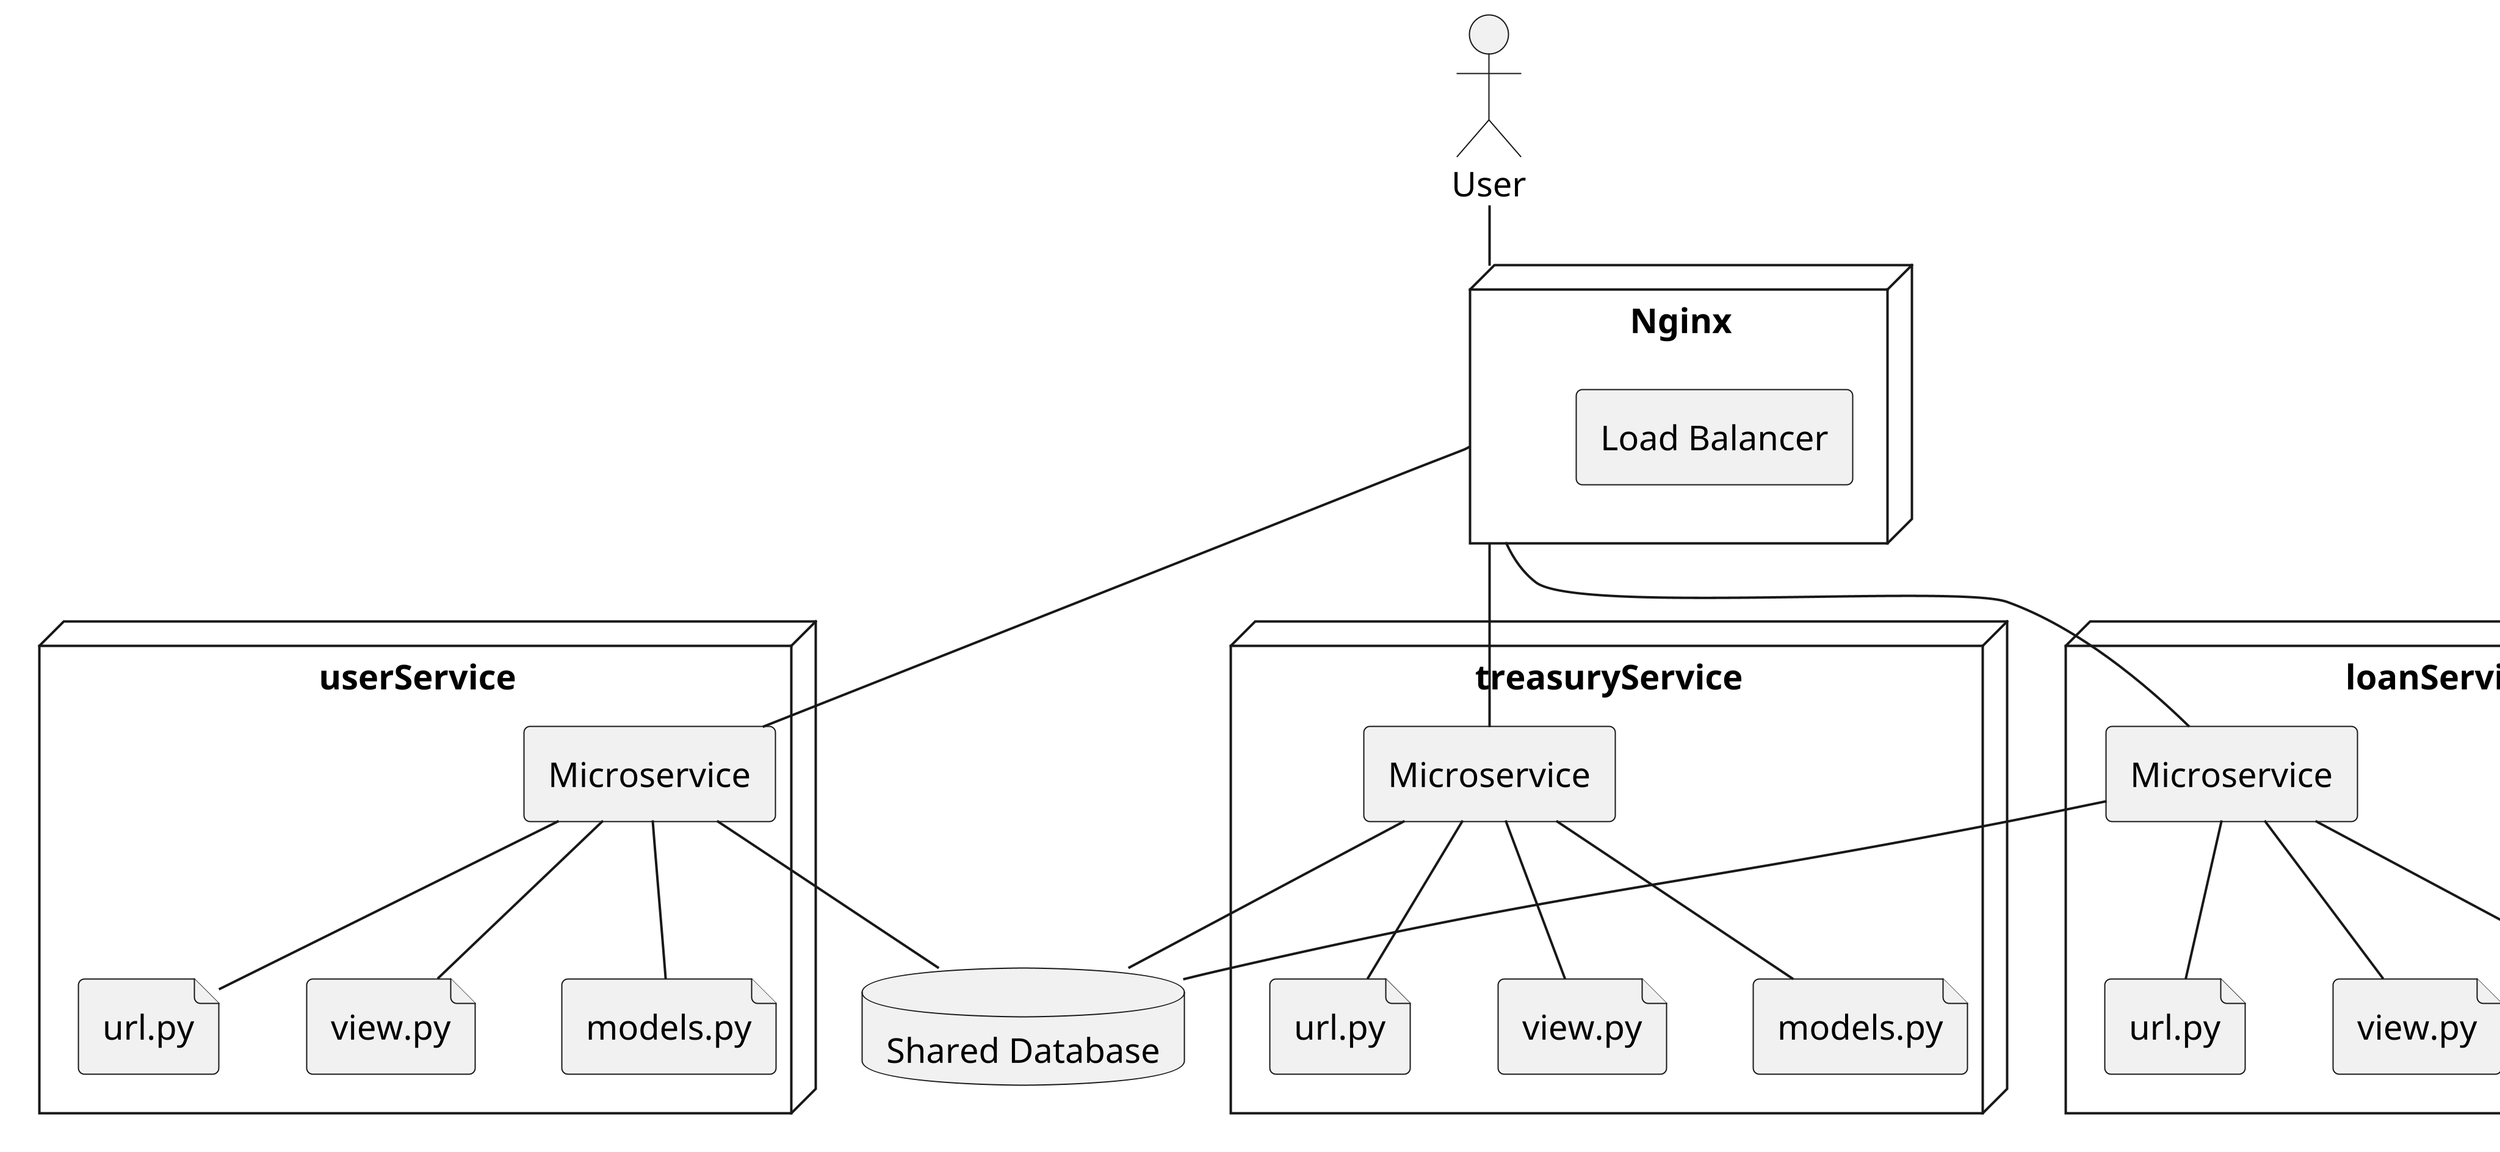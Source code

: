 @startuml microservice

scale 4

actor User as user

node "Nginx" as nginx {
    rectangle "Load Balancer" as lb
}

node "userService" as userService {
    rectangle "Microservice" as ms1
    file "view.py" as userServiceView
    file "models.py" as userServiceModels
    file "url.py" as userServiceUrls
}

node "treasuryService" as treasuryService {
    rectangle "Microservice" as ms2
    file "view.py" as treasuryServiceView
    file "models.py" as treasuryServiceModels
    file "url.py" as treasuryServiceUrls
}

node "loanService" as loanService {
    rectangle "Microservice" as ms3
    file "view.py" as loanServiceView
    file "models.py" as loanServiceModels
    file "url.py" as loanServiceUrls
}

database "Shared Database" as db

user -- nginx
nginx -- ms1
nginx -- ms2
nginx -- ms3

ms1 -- db
ms2 -- db
ms3 -- db

ms1 -- userServiceView
ms1 -- userServiceModels
ms1 -- userServiceUrls

ms2 -- treasuryServiceView
ms2 -- treasuryServiceModels
ms2 -- treasuryServiceUrls

ms3 -- loanServiceView
ms3 -- loanServiceModels
ms3 -- loanServiceUrls

@enduml